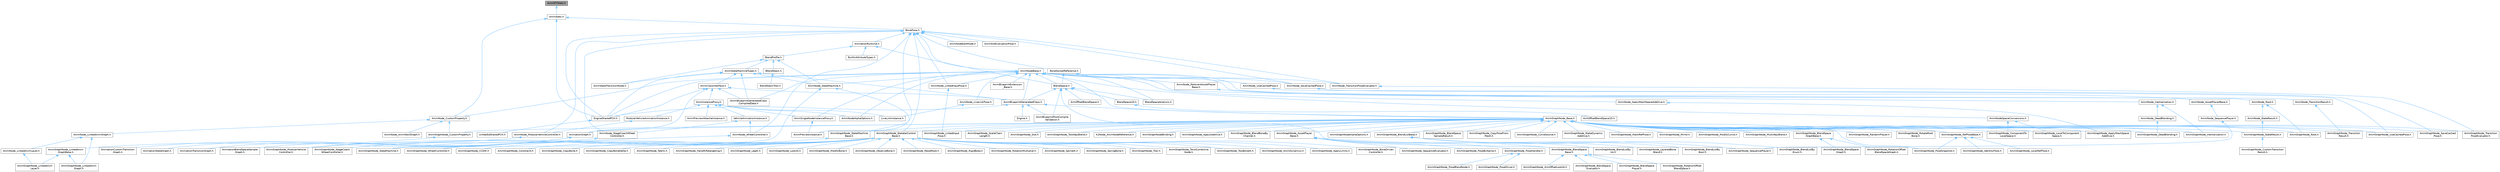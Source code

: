 digraph "AnimMTStats.h"
{
 // INTERACTIVE_SVG=YES
 // LATEX_PDF_SIZE
  bgcolor="transparent";
  edge [fontname=Helvetica,fontsize=10,labelfontname=Helvetica,labelfontsize=10];
  node [fontname=Helvetica,fontsize=10,shape=box,height=0.2,width=0.4];
  Node1 [id="Node000001",label="AnimMTStats.h",height=0.2,width=0.4,color="gray40", fillcolor="grey60", style="filled", fontcolor="black",tooltip=" "];
  Node1 -> Node2 [id="edge1_Node000001_Node000002",dir="back",color="steelblue1",style="solid",tooltip=" "];
  Node2 [id="Node000002",label="AnimStats.h",height=0.2,width=0.4,color="grey40", fillcolor="white", style="filled",URL="$d4/d2b/AnimStats_8h.html",tooltip=" "];
  Node2 -> Node3 [id="edge2_Node000002_Node000003",dir="back",color="steelblue1",style="solid",tooltip=" "];
  Node3 [id="Node000003",label="AnimNode_CustomProperty.h",height=0.2,width=0.4,color="grey40", fillcolor="white", style="filled",URL="$d3/ddc/AnimNode__CustomProperty_8h.html",tooltip=" "];
  Node3 -> Node4 [id="edge3_Node000003_Node000004",dir="back",color="steelblue1",style="solid",tooltip=" "];
  Node4 [id="Node000004",label="AnimGraphNode_CustomProperty.h",height=0.2,width=0.4,color="grey40", fillcolor="white", style="filled",URL="$d8/d3f/AnimGraphNode__CustomProperty_8h.html",tooltip=" "];
  Node4 -> Node5 [id="edge4_Node000004_Node000005",dir="back",color="steelblue1",style="solid",tooltip=" "];
  Node5 [id="Node000005",label="AnimGraphNode_LinkedAnim\lGraphBase.h",height=0.2,width=0.4,color="grey40", fillcolor="white", style="filled",URL="$d5/de1/AnimGraphNode__LinkedAnimGraphBase_8h.html",tooltip=" "];
  Node5 -> Node6 [id="edge5_Node000005_Node000006",dir="back",color="steelblue1",style="solid",tooltip=" "];
  Node6 [id="Node000006",label="AnimGraphNode_LinkedAnim\lGraph.h",height=0.2,width=0.4,color="grey40", fillcolor="white", style="filled",URL="$da/dd5/AnimGraphNode__LinkedAnimGraph_8h.html",tooltip=" "];
  Node5 -> Node7 [id="edge6_Node000005_Node000007",dir="back",color="steelblue1",style="solid",tooltip=" "];
  Node7 [id="Node000007",label="AnimGraphNode_LinkedAnim\lLayer.h",height=0.2,width=0.4,color="grey40", fillcolor="white", style="filled",URL="$dc/d51/AnimGraphNode__LinkedAnimLayer_8h.html",tooltip=" "];
  Node3 -> Node8 [id="edge7_Node000003_Node000008",dir="back",color="steelblue1",style="solid",tooltip=" "];
  Node8 [id="Node000008",label="AnimNode_AnimNextGraph.h",height=0.2,width=0.4,color="grey40", fillcolor="white", style="filled",URL="$d5/d20/AnimNode__AnimNextGraph_8h.html",tooltip=" "];
  Node3 -> Node9 [id="edge8_Node000003_Node000009",dir="back",color="steelblue1",style="solid",tooltip=" "];
  Node9 [id="Node000009",label="AnimNode_LinkedAnimGraph.h",height=0.2,width=0.4,color="grey40", fillcolor="white", style="filled",URL="$d8/d5e/AnimNode__LinkedAnimGraph_8h.html",tooltip=" "];
  Node9 -> Node6 [id="edge9_Node000009_Node000006",dir="back",color="steelblue1",style="solid",tooltip=" "];
  Node9 -> Node10 [id="edge10_Node000009_Node000010",dir="back",color="steelblue1",style="solid",tooltip=" "];
  Node10 [id="Node000010",label="AnimNode_LinkedAnimLayer.h",height=0.2,width=0.4,color="grey40", fillcolor="white", style="filled",URL="$da/d11/AnimNode__LinkedAnimLayer_8h.html",tooltip=" "];
  Node10 -> Node7 [id="edge11_Node000010_Node000007",dir="back",color="steelblue1",style="solid",tooltip=" "];
  Node2 -> Node11 [id="edge12_Node000002_Node000011",dir="back",color="steelblue1",style="solid",tooltip=" "];
  Node11 [id="Node000011",label="BonePose.h",height=0.2,width=0.4,color="grey40", fillcolor="white", style="filled",URL="$dd/d83/BonePose_8h.html",tooltip=" "];
  Node11 -> Node12 [id="edge13_Node000011_Node000012",dir="back",color="steelblue1",style="solid",tooltip=" "];
  Node12 [id="Node000012",label="AnimGraphNode_SkeletalControl\lBase.h",height=0.2,width=0.4,color="grey40", fillcolor="white", style="filled",URL="$d9/dff/AnimGraphNode__SkeletalControlBase_8h.html",tooltip=" "];
  Node12 -> Node13 [id="edge14_Node000012_Node000013",dir="back",color="steelblue1",style="solid",tooltip=" "];
  Node13 [id="Node000013",label="AnimGraphNode_AnimDynamics.h",height=0.2,width=0.4,color="grey40", fillcolor="white", style="filled",URL="$da/dc2/AnimGraphNode__AnimDynamics_8h.html",tooltip=" "];
  Node12 -> Node14 [id="edge15_Node000012_Node000014",dir="back",color="steelblue1",style="solid",tooltip=" "];
  Node14 [id="Node000014",label="AnimGraphNode_ApplyLimits.h",height=0.2,width=0.4,color="grey40", fillcolor="white", style="filled",URL="$dc/d36/AnimGraphNode__ApplyLimits_8h.html",tooltip=" "];
  Node12 -> Node15 [id="edge16_Node000012_Node000015",dir="back",color="steelblue1",style="solid",tooltip=" "];
  Node15 [id="Node000015",label="AnimGraphNode_BoneDriven\lController.h",height=0.2,width=0.4,color="grey40", fillcolor="white", style="filled",URL="$df/df3/AnimGraphNode__BoneDrivenController_8h.html",tooltip=" "];
  Node12 -> Node16 [id="edge17_Node000012_Node000016",dir="back",color="steelblue1",style="solid",tooltip=" "];
  Node16 [id="Node000016",label="AnimGraphNode_CCDIK.h",height=0.2,width=0.4,color="grey40", fillcolor="white", style="filled",URL="$df/d0d/AnimGraphNode__CCDIK_8h.html",tooltip=" "];
  Node12 -> Node17 [id="edge18_Node000012_Node000017",dir="back",color="steelblue1",style="solid",tooltip=" "];
  Node17 [id="Node000017",label="AnimGraphNode_Constraint.h",height=0.2,width=0.4,color="grey40", fillcolor="white", style="filled",URL="$d2/d98/AnimGraphNode__Constraint_8h.html",tooltip=" "];
  Node12 -> Node18 [id="edge19_Node000012_Node000018",dir="back",color="steelblue1",style="solid",tooltip=" "];
  Node18 [id="Node000018",label="AnimGraphNode_CopyBone.h",height=0.2,width=0.4,color="grey40", fillcolor="white", style="filled",URL="$dc/de6/AnimGraphNode__CopyBone_8h.html",tooltip=" "];
  Node12 -> Node19 [id="edge20_Node000012_Node000019",dir="back",color="steelblue1",style="solid",tooltip=" "];
  Node19 [id="Node000019",label="AnimGraphNode_CopyBoneDelta.h",height=0.2,width=0.4,color="grey40", fillcolor="white", style="filled",URL="$d8/d60/AnimGraphNode__CopyBoneDelta_8h.html",tooltip=" "];
  Node12 -> Node20 [id="edge21_Node000012_Node000020",dir="back",color="steelblue1",style="solid",tooltip=" "];
  Node20 [id="Node000020",label="AnimGraphNode_Fabrik.h",height=0.2,width=0.4,color="grey40", fillcolor="white", style="filled",URL="$d6/d79/AnimGraphNode__Fabrik_8h.html",tooltip=" "];
  Node12 -> Node21 [id="edge22_Node000012_Node000021",dir="back",color="steelblue1",style="solid",tooltip=" "];
  Node21 [id="Node000021",label="AnimGraphNode_HandIKRetargeting.h",height=0.2,width=0.4,color="grey40", fillcolor="white", style="filled",URL="$dd/dee/AnimGraphNode__HandIKRetargeting_8h.html",tooltip=" "];
  Node12 -> Node22 [id="edge23_Node000012_Node000022",dir="back",color="steelblue1",style="solid",tooltip=" "];
  Node22 [id="Node000022",label="AnimGraphNode_LegIK.h",height=0.2,width=0.4,color="grey40", fillcolor="white", style="filled",URL="$d3/d59/AnimGraphNode__LegIK_8h.html",tooltip=" "];
  Node12 -> Node23 [id="edge24_Node000012_Node000023",dir="back",color="steelblue1",style="solid",tooltip=" "];
  Node23 [id="Node000023",label="AnimGraphNode_LookAt.h",height=0.2,width=0.4,color="grey40", fillcolor="white", style="filled",URL="$dd/de3/AnimGraphNode__LookAt_8h.html",tooltip=" "];
  Node12 -> Node24 [id="edge25_Node000012_Node000024",dir="back",color="steelblue1",style="solid",tooltip=" "];
  Node24 [id="Node000024",label="AnimGraphNode_ModifyBone.h",height=0.2,width=0.4,color="grey40", fillcolor="white", style="filled",URL="$d1/d8e/AnimGraphNode__ModifyBone_8h.html",tooltip=" "];
  Node12 -> Node25 [id="edge26_Node000012_Node000025",dir="back",color="steelblue1",style="solid",tooltip=" "];
  Node25 [id="Node000025",label="AnimGraphNode_ModularVehicle\lController.h",height=0.2,width=0.4,color="grey40", fillcolor="white", style="filled",URL="$d3/d04/AnimGraphNode__ModularVehicleController_8h.html",tooltip=" "];
  Node12 -> Node26 [id="edge27_Node000012_Node000026",dir="back",color="steelblue1",style="solid",tooltip=" "];
  Node26 [id="Node000026",label="AnimGraphNode_ObserveBone.h",height=0.2,width=0.4,color="grey40", fillcolor="white", style="filled",URL="$d0/dcc/AnimGraphNode__ObserveBone_8h.html",tooltip=" "];
  Node12 -> Node27 [id="edge28_Node000012_Node000027",dir="back",color="steelblue1",style="solid",tooltip=" "];
  Node27 [id="Node000027",label="AnimGraphNode_ResetRoot.h",height=0.2,width=0.4,color="grey40", fillcolor="white", style="filled",URL="$dd/da9/AnimGraphNode__ResetRoot_8h.html",tooltip=" "];
  Node12 -> Node28 [id="edge29_Node000012_Node000028",dir="back",color="steelblue1",style="solid",tooltip=" "];
  Node28 [id="Node000028",label="AnimGraphNode_RigidBody.h",height=0.2,width=0.4,color="grey40", fillcolor="white", style="filled",URL="$d0/d05/AnimGraphNode__RigidBody_8h.html",tooltip=" "];
  Node12 -> Node29 [id="edge30_Node000012_Node000029",dir="back",color="steelblue1",style="solid",tooltip=" "];
  Node29 [id="Node000029",label="AnimGraphNode_RotationMultiplier.h",height=0.2,width=0.4,color="grey40", fillcolor="white", style="filled",URL="$d6/d16/AnimGraphNode__RotationMultiplier_8h.html",tooltip=" "];
  Node12 -> Node30 [id="edge31_Node000012_Node000030",dir="back",color="steelblue1",style="solid",tooltip=" "];
  Node30 [id="Node000030",label="AnimGraphNode_SplineIK.h",height=0.2,width=0.4,color="grey40", fillcolor="white", style="filled",URL="$d0/d7e/AnimGraphNode__SplineIK_8h.html",tooltip=" "];
  Node12 -> Node31 [id="edge32_Node000012_Node000031",dir="back",color="steelblue1",style="solid",tooltip=" "];
  Node31 [id="Node000031",label="AnimGraphNode_SpringBone.h",height=0.2,width=0.4,color="grey40", fillcolor="white", style="filled",URL="$dc/d38/AnimGraphNode__SpringBone_8h.html",tooltip=" "];
  Node12 -> Node32 [id="edge33_Node000012_Node000032",dir="back",color="steelblue1",style="solid",tooltip=" "];
  Node32 [id="Node000032",label="AnimGraphNode_StageCoach\lWheelController.h",height=0.2,width=0.4,color="grey40", fillcolor="white", style="filled",URL="$d6/dbe/AnimGraphNode__StageCoachWheelController_8h.html",tooltip=" "];
  Node12 -> Node33 [id="edge34_Node000012_Node000033",dir="back",color="steelblue1",style="solid",tooltip=" "];
  Node33 [id="Node000033",label="AnimGraphNode_Trail.h",height=0.2,width=0.4,color="grey40", fillcolor="white", style="filled",URL="$d4/d5a/AnimGraphNode__Trail_8h.html",tooltip=" "];
  Node12 -> Node34 [id="edge35_Node000012_Node000034",dir="back",color="steelblue1",style="solid",tooltip=" "];
  Node34 [id="Node000034",label="AnimGraphNode_TwistCorrective\lNode.h",height=0.2,width=0.4,color="grey40", fillcolor="white", style="filled",URL="$de/d7f/AnimGraphNode__TwistCorrectiveNode_8h.html",tooltip=" "];
  Node12 -> Node35 [id="edge36_Node000012_Node000035",dir="back",color="steelblue1",style="solid",tooltip=" "];
  Node35 [id="Node000035",label="AnimGraphNode_TwoBoneIK.h",height=0.2,width=0.4,color="grey40", fillcolor="white", style="filled",URL="$d1/dc2/AnimGraphNode__TwoBoneIK_8h.html",tooltip=" "];
  Node12 -> Node36 [id="edge37_Node000012_Node000036",dir="back",color="steelblue1",style="solid",tooltip=" "];
  Node36 [id="Node000036",label="AnimGraphNode_WheelController.h",height=0.2,width=0.4,color="grey40", fillcolor="white", style="filled",URL="$df/de4/AnimGraphNode__WheelController_8h.html",tooltip=" "];
  Node11 -> Node37 [id="edge38_Node000011_Node000037",dir="back",color="steelblue1",style="solid",tooltip=" "];
  Node37 [id="Node000037",label="AnimNodeBase.h",height=0.2,width=0.4,color="grey40", fillcolor="white", style="filled",URL="$d9/dce/AnimNodeBase_8h.html",tooltip=" "];
  Node37 -> Node38 [id="edge39_Node000037_Node000038",dir="back",color="steelblue1",style="solid",tooltip=" "];
  Node38 [id="Node000038",label="AnimBlueprintExtension\l_Base.h",height=0.2,width=0.4,color="grey40", fillcolor="white", style="filled",URL="$d1/d73/AnimBlueprintExtension__Base_8h.html",tooltip=" "];
  Node37 -> Node39 [id="edge40_Node000037_Node000039",dir="back",color="steelblue1",style="solid",tooltip=" "];
  Node39 [id="Node000039",label="AnimBlueprintGeneratedClass.h",height=0.2,width=0.4,color="grey40", fillcolor="white", style="filled",URL="$dc/d81/AnimBlueprintGeneratedClass_8h.html",tooltip=" "];
  Node39 -> Node40 [id="edge41_Node000039_Node000040",dir="back",color="steelblue1",style="solid",tooltip=" "];
  Node40 [id="Node000040",label="AnimBlueprintPostCompile\lValidation.h",height=0.2,width=0.4,color="grey40", fillcolor="white", style="filled",URL="$de/d1b/AnimBlueprintPostCompileValidation_8h.html",tooltip=" "];
  Node39 -> Node41 [id="edge42_Node000039_Node000041",dir="back",color="steelblue1",style="solid",tooltip=" "];
  Node41 [id="Node000041",label="AnimGraphNode_Base.h",height=0.2,width=0.4,color="grey40", fillcolor="white", style="filled",URL="$d0/dfb/AnimGraphNode__Base_8h.html",tooltip=" "];
  Node41 -> Node42 [id="edge43_Node000041_Node000042",dir="back",color="steelblue1",style="solid",tooltip=" "];
  Node42 [id="Node000042",label="AnimGraphNodeAlphaOptions.h",height=0.2,width=0.4,color="grey40", fillcolor="white", style="filled",URL="$d6/df6/AnimGraphNodeAlphaOptions_8h.html",tooltip=" "];
  Node41 -> Node43 [id="edge44_Node000041_Node000043",dir="back",color="steelblue1",style="solid",tooltip=" "];
  Node43 [id="Node000043",label="AnimGraphNodeBinding.h",height=0.2,width=0.4,color="grey40", fillcolor="white", style="filled",URL="$d6/d3b/AnimGraphNodeBinding_8h.html",tooltip=" "];
  Node41 -> Node44 [id="edge45_Node000041_Node000044",dir="back",color="steelblue1",style="solid",tooltip=" "];
  Node44 [id="Node000044",label="AnimGraphNode_ApplyAdditive.h",height=0.2,width=0.4,color="grey40", fillcolor="white", style="filled",URL="$da/d67/AnimGraphNode__ApplyAdditive_8h.html",tooltip=" "];
  Node41 -> Node45 [id="edge46_Node000041_Node000045",dir="back",color="steelblue1",style="solid",tooltip=" "];
  Node45 [id="Node000045",label="AnimGraphNode_ApplyMeshSpace\lAdditive.h",height=0.2,width=0.4,color="grey40", fillcolor="white", style="filled",URL="$dd/dc4/AnimGraphNode__ApplyMeshSpaceAdditive_8h.html",tooltip=" "];
  Node41 -> Node46 [id="edge47_Node000041_Node000046",dir="back",color="steelblue1",style="solid",tooltip=" "];
  Node46 [id="Node000046",label="AnimGraphNode_AssetPlayer\lBase.h",height=0.2,width=0.4,color="grey40", fillcolor="white", style="filled",URL="$d1/d4f/AnimGraphNode__AssetPlayerBase_8h.html",tooltip=" "];
  Node46 -> Node47 [id="edge48_Node000046_Node000047",dir="back",color="steelblue1",style="solid",tooltip=" "];
  Node47 [id="Node000047",label="AnimGraphNode_BlendSpace\lBase.h",height=0.2,width=0.4,color="grey40", fillcolor="white", style="filled",URL="$d7/d6d/AnimGraphNode__BlendSpaceBase_8h.html",tooltip=" "];
  Node47 -> Node48 [id="edge49_Node000047_Node000048",dir="back",color="steelblue1",style="solid",tooltip=" "];
  Node48 [id="Node000048",label="AnimGraphNode_AimOffsetLookAt.h",height=0.2,width=0.4,color="grey40", fillcolor="white", style="filled",URL="$d2/daa/AnimGraphNode__AimOffsetLookAt_8h.html",tooltip=" "];
  Node47 -> Node49 [id="edge50_Node000047_Node000049",dir="back",color="steelblue1",style="solid",tooltip=" "];
  Node49 [id="Node000049",label="AnimGraphNode_BlendSpace\lEvaluator.h",height=0.2,width=0.4,color="grey40", fillcolor="white", style="filled",URL="$d0/d5d/AnimGraphNode__BlendSpaceEvaluator_8h.html",tooltip=" "];
  Node47 -> Node50 [id="edge51_Node000047_Node000050",dir="back",color="steelblue1",style="solid",tooltip=" "];
  Node50 [id="Node000050",label="AnimGraphNode_BlendSpace\lPlayer.h",height=0.2,width=0.4,color="grey40", fillcolor="white", style="filled",URL="$d2/d22/AnimGraphNode__BlendSpacePlayer_8h.html",tooltip=" "];
  Node47 -> Node51 [id="edge52_Node000047_Node000051",dir="back",color="steelblue1",style="solid",tooltip=" "];
  Node51 [id="Node000051",label="AnimGraphNode_RotationOffset\lBlendSpace.h",height=0.2,width=0.4,color="grey40", fillcolor="white", style="filled",URL="$dc/dd5/AnimGraphNode__RotationOffsetBlendSpace_8h.html",tooltip=" "];
  Node46 -> Node52 [id="edge53_Node000046_Node000052",dir="back",color="steelblue1",style="solid",tooltip=" "];
  Node52 [id="Node000052",label="AnimGraphNode_PoseByName.h",height=0.2,width=0.4,color="grey40", fillcolor="white", style="filled",URL="$d7/d02/AnimGraphNode__PoseByName_8h.html",tooltip=" "];
  Node46 -> Node53 [id="edge54_Node000046_Node000053",dir="back",color="steelblue1",style="solid",tooltip=" "];
  Node53 [id="Node000053",label="AnimGraphNode_PoseHandler.h",height=0.2,width=0.4,color="grey40", fillcolor="white", style="filled",URL="$df/dfb/AnimGraphNode__PoseHandler_8h.html",tooltip=" "];
  Node53 -> Node54 [id="edge55_Node000053_Node000054",dir="back",color="steelblue1",style="solid",tooltip=" "];
  Node54 [id="Node000054",label="AnimGraphNode_PoseBlendNode.h",height=0.2,width=0.4,color="grey40", fillcolor="white", style="filled",URL="$de/d70/AnimGraphNode__PoseBlendNode_8h.html",tooltip=" "];
  Node53 -> Node55 [id="edge56_Node000053_Node000055",dir="back",color="steelblue1",style="solid",tooltip=" "];
  Node55 [id="Node000055",label="AnimGraphNode_PoseDriver.h",height=0.2,width=0.4,color="grey40", fillcolor="white", style="filled",URL="$d7/d7d/AnimGraphNode__PoseDriver_8h.html",tooltip=" "];
  Node46 -> Node56 [id="edge57_Node000046_Node000056",dir="back",color="steelblue1",style="solid",tooltip=" "];
  Node56 [id="Node000056",label="AnimGraphNode_SequenceEvaluator.h",height=0.2,width=0.4,color="grey40", fillcolor="white", style="filled",URL="$d1/d1c/AnimGraphNode__SequenceEvaluator_8h.html",tooltip=" "];
  Node46 -> Node57 [id="edge58_Node000046_Node000057",dir="back",color="steelblue1",style="solid",tooltip=" "];
  Node57 [id="Node000057",label="AnimGraphNode_SequencePlayer.h",height=0.2,width=0.4,color="grey40", fillcolor="white", style="filled",URL="$d2/d91/AnimGraphNode__SequencePlayer_8h.html",tooltip=" "];
  Node41 -> Node58 [id="edge59_Node000041_Node000058",dir="back",color="steelblue1",style="solid",tooltip=" "];
  Node58 [id="Node000058",label="AnimGraphNode_BlendBoneBy\lChannel.h",height=0.2,width=0.4,color="grey40", fillcolor="white", style="filled",URL="$de/da9/AnimGraphNode__BlendBoneByChannel_8h.html",tooltip=" "];
  Node41 -> Node59 [id="edge60_Node000041_Node000059",dir="back",color="steelblue1",style="solid",tooltip=" "];
  Node59 [id="Node000059",label="AnimGraphNode_BlendListBase.h",height=0.2,width=0.4,color="grey40", fillcolor="white", style="filled",URL="$d7/d20/AnimGraphNode__BlendListBase_8h.html",tooltip=" "];
  Node59 -> Node60 [id="edge61_Node000059_Node000060",dir="back",color="steelblue1",style="solid",tooltip=" "];
  Node60 [id="Node000060",label="AnimGraphNode_BlendListBy\lBool.h",height=0.2,width=0.4,color="grey40", fillcolor="white", style="filled",URL="$d9/d9d/AnimGraphNode__BlendListByBool_8h.html",tooltip=" "];
  Node59 -> Node61 [id="edge62_Node000059_Node000061",dir="back",color="steelblue1",style="solid",tooltip=" "];
  Node61 [id="Node000061",label="AnimGraphNode_BlendListBy\lEnum.h",height=0.2,width=0.4,color="grey40", fillcolor="white", style="filled",URL="$de/d60/AnimGraphNode__BlendListByEnum_8h.html",tooltip=" "];
  Node59 -> Node62 [id="edge63_Node000059_Node000062",dir="back",color="steelblue1",style="solid",tooltip=" "];
  Node62 [id="Node000062",label="AnimGraphNode_BlendListBy\lInt.h",height=0.2,width=0.4,color="grey40", fillcolor="white", style="filled",URL="$dc/df2/AnimGraphNode__BlendListByInt_8h.html",tooltip=" "];
  Node59 -> Node63 [id="edge64_Node000059_Node000063",dir="back",color="steelblue1",style="solid",tooltip=" "];
  Node63 [id="Node000063",label="AnimGraphNode_LayeredBone\lBlend.h",height=0.2,width=0.4,color="grey40", fillcolor="white", style="filled",URL="$d2/d01/AnimGraphNode__LayeredBoneBlend_8h.html",tooltip=" "];
  Node41 -> Node64 [id="edge65_Node000041_Node000064",dir="back",color="steelblue1",style="solid",tooltip=" "];
  Node64 [id="Node000064",label="AnimGraphNode_BlendSpace\lGraphBase.h",height=0.2,width=0.4,color="grey40", fillcolor="white", style="filled",URL="$d6/d44/AnimGraphNode__BlendSpaceGraphBase_8h.html",tooltip=" "];
  Node64 -> Node65 [id="edge66_Node000064_Node000065",dir="back",color="steelblue1",style="solid",tooltip=" "];
  Node65 [id="Node000065",label="AnimGraphNode_BlendSpace\lGraph.h",height=0.2,width=0.4,color="grey40", fillcolor="white", style="filled",URL="$d7/d81/AnimGraphNode__BlendSpaceGraph_8h.html",tooltip=" "];
  Node64 -> Node66 [id="edge67_Node000064_Node000066",dir="back",color="steelblue1",style="solid",tooltip=" "];
  Node66 [id="Node000066",label="AnimGraphNode_RotationOffset\lBlendSpaceGraph.h",height=0.2,width=0.4,color="grey40", fillcolor="white", style="filled",URL="$d0/d4c/AnimGraphNode__RotationOffsetBlendSpaceGraph_8h.html",tooltip=" "];
  Node41 -> Node67 [id="edge68_Node000041_Node000067",dir="back",color="steelblue1",style="solid",tooltip=" "];
  Node67 [id="Node000067",label="AnimGraphNode_BlendSpace\lSampleResult.h",height=0.2,width=0.4,color="grey40", fillcolor="white", style="filled",URL="$de/df8/AnimGraphNode__BlendSpaceSampleResult_8h.html",tooltip=" "];
  Node41 -> Node68 [id="edge69_Node000041_Node000068",dir="back",color="steelblue1",style="solid",tooltip=" "];
  Node68 [id="Node000068",label="AnimGraphNode_ComponentTo\lLocalSpace.h",height=0.2,width=0.4,color="grey40", fillcolor="white", style="filled",URL="$d1/d3f/AnimGraphNode__ComponentToLocalSpace_8h.html",tooltip=" "];
  Node41 -> Node69 [id="edge70_Node000041_Node000069",dir="back",color="steelblue1",style="solid",tooltip=" "];
  Node69 [id="Node000069",label="AnimGraphNode_CopyPoseFrom\lMesh.h",height=0.2,width=0.4,color="grey40", fillcolor="white", style="filled",URL="$d6/d71/AnimGraphNode__CopyPoseFromMesh_8h.html",tooltip=" "];
  Node41 -> Node70 [id="edge71_Node000041_Node000070",dir="back",color="steelblue1",style="solid",tooltip=" "];
  Node70 [id="Node000070",label="AnimGraphNode_CurveSource.h",height=0.2,width=0.4,color="grey40", fillcolor="white", style="filled",URL="$dc/de5/AnimGraphNode__CurveSource_8h.html",tooltip=" "];
  Node41 -> Node4 [id="edge72_Node000041_Node000004",dir="back",color="steelblue1",style="solid",tooltip=" "];
  Node41 -> Node71 [id="edge73_Node000041_Node000071",dir="back",color="steelblue1",style="solid",tooltip=" "];
  Node71 [id="Node000071",label="AnimGraphNode_DeadBlending.h",height=0.2,width=0.4,color="grey40", fillcolor="white", style="filled",URL="$d8/d73/AnimGraphNode__DeadBlending_8h.html",tooltip=" "];
  Node41 -> Node72 [id="edge74_Node000041_Node000072",dir="back",color="steelblue1",style="solid",tooltip=" "];
  Node72 [id="Node000072",label="AnimGraphNode_Inertialization.h",height=0.2,width=0.4,color="grey40", fillcolor="white", style="filled",URL="$d7/d66/AnimGraphNode__Inertialization_8h.html",tooltip=" "];
  Node41 -> Node73 [id="edge75_Node000041_Node000073",dir="back",color="steelblue1",style="solid",tooltip=" "];
  Node73 [id="Node000073",label="AnimGraphNode_LinkedInput\lPose.h",height=0.2,width=0.4,color="grey40", fillcolor="white", style="filled",URL="$d7/d8c/AnimGraphNode__LinkedInputPose_8h.html",tooltip=" "];
  Node41 -> Node74 [id="edge76_Node000041_Node000074",dir="back",color="steelblue1",style="solid",tooltip=" "];
  Node74 [id="Node000074",label="AnimGraphNode_LocalToComponent\lSpace.h",height=0.2,width=0.4,color="grey40", fillcolor="white", style="filled",URL="$d6/d01/AnimGraphNode__LocalToComponentSpace_8h.html",tooltip=" "];
  Node41 -> Node75 [id="edge77_Node000041_Node000075",dir="back",color="steelblue1",style="solid",tooltip=" "];
  Node75 [id="Node000075",label="AnimGraphNode_MakeDynamic\lAdditive.h",height=0.2,width=0.4,color="grey40", fillcolor="white", style="filled",URL="$d4/dc9/AnimGraphNode__MakeDynamicAdditive_8h.html",tooltip=" "];
  Node41 -> Node76 [id="edge78_Node000041_Node000076",dir="back",color="steelblue1",style="solid",tooltip=" "];
  Node76 [id="Node000076",label="AnimGraphNode_MeshRefPose.h",height=0.2,width=0.4,color="grey40", fillcolor="white", style="filled",URL="$d3/d58/AnimGraphNode__MeshRefPose_8h.html",tooltip=" "];
  Node41 -> Node77 [id="edge79_Node000041_Node000077",dir="back",color="steelblue1",style="solid",tooltip=" "];
  Node77 [id="Node000077",label="AnimGraphNode_Mirror.h",height=0.2,width=0.4,color="grey40", fillcolor="white", style="filled",URL="$de/d96/AnimGraphNode__Mirror_8h.html",tooltip=" "];
  Node41 -> Node78 [id="edge80_Node000041_Node000078",dir="back",color="steelblue1",style="solid",tooltip=" "];
  Node78 [id="Node000078",label="AnimGraphNode_ModifyCurve.h",height=0.2,width=0.4,color="grey40", fillcolor="white", style="filled",URL="$d5/d09/AnimGraphNode__ModifyCurve_8h.html",tooltip=" "];
  Node41 -> Node79 [id="edge81_Node000041_Node000079",dir="back",color="steelblue1",style="solid",tooltip=" "];
  Node79 [id="Node000079",label="AnimGraphNode_MultiWayBlend.h",height=0.2,width=0.4,color="grey40", fillcolor="white", style="filled",URL="$dd/dcb/AnimGraphNode__MultiWayBlend_8h.html",tooltip=" "];
  Node41 -> Node80 [id="edge82_Node000041_Node000080",dir="back",color="steelblue1",style="solid",tooltip=" "];
  Node80 [id="Node000080",label="AnimGraphNode_PoseSnapshot.h",height=0.2,width=0.4,color="grey40", fillcolor="white", style="filled",URL="$d1/d92/AnimGraphNode__PoseSnapshot_8h.html",tooltip=" "];
  Node41 -> Node81 [id="edge83_Node000041_Node000081",dir="back",color="steelblue1",style="solid",tooltip=" "];
  Node81 [id="Node000081",label="AnimGraphNode_RandomPlayer.h",height=0.2,width=0.4,color="grey40", fillcolor="white", style="filled",URL="$dc/d48/AnimGraphNode__RandomPlayer_8h.html",tooltip=" "];
  Node41 -> Node82 [id="edge84_Node000041_Node000082",dir="back",color="steelblue1",style="solid",tooltip=" "];
  Node82 [id="Node000082",label="AnimGraphNode_RefPoseBase.h",height=0.2,width=0.4,color="grey40", fillcolor="white", style="filled",URL="$d8/d34/AnimGraphNode__RefPoseBase_8h.html",tooltip=" "];
  Node82 -> Node83 [id="edge85_Node000082_Node000083",dir="back",color="steelblue1",style="solid",tooltip=" "];
  Node83 [id="Node000083",label="AnimGraphNode_IdentityPose.h",height=0.2,width=0.4,color="grey40", fillcolor="white", style="filled",URL="$d8/dac/AnimGraphNode__IdentityPose_8h.html",tooltip=" "];
  Node82 -> Node84 [id="edge86_Node000082_Node000084",dir="back",color="steelblue1",style="solid",tooltip=" "];
  Node84 [id="Node000084",label="AnimGraphNode_LocalRefPose.h",height=0.2,width=0.4,color="grey40", fillcolor="white", style="filled",URL="$df/d6f/AnimGraphNode__LocalRefPose_8h.html",tooltip=" "];
  Node82 -> Node80 [id="edge87_Node000082_Node000080",dir="back",color="steelblue1",style="solid",tooltip=" "];
  Node41 -> Node85 [id="edge88_Node000041_Node000085",dir="back",color="steelblue1",style="solid",tooltip=" "];
  Node85 [id="Node000085",label="AnimGraphNode_Root.h",height=0.2,width=0.4,color="grey40", fillcolor="white", style="filled",URL="$d2/d39/AnimGraphNode__Root_8h.html",tooltip=" "];
  Node41 -> Node86 [id="edge89_Node000041_Node000086",dir="back",color="steelblue1",style="solid",tooltip=" "];
  Node86 [id="Node000086",label="AnimGraphNode_RotateRoot\lBone.h",height=0.2,width=0.4,color="grey40", fillcolor="white", style="filled",URL="$d4/de0/AnimGraphNode__RotateRootBone_8h.html",tooltip=" "];
  Node41 -> Node87 [id="edge90_Node000041_Node000087",dir="back",color="steelblue1",style="solid",tooltip=" "];
  Node87 [id="Node000087",label="AnimGraphNode_SaveCached\lPose.h",height=0.2,width=0.4,color="grey40", fillcolor="white", style="filled",URL="$df/d5e/AnimGraphNode__SaveCachedPose_8h.html",tooltip=" "];
  Node41 -> Node88 [id="edge91_Node000041_Node000088",dir="back",color="steelblue1",style="solid",tooltip=" "];
  Node88 [id="Node000088",label="AnimGraphNode_ScaleChain\lLength.h",height=0.2,width=0.4,color="grey40", fillcolor="white", style="filled",URL="$d9/df8/AnimGraphNode__ScaleChainLength_8h.html",tooltip=" "];
  Node41 -> Node12 [id="edge92_Node000041_Node000012",dir="back",color="steelblue1",style="solid",tooltip=" "];
  Node41 -> Node89 [id="edge93_Node000041_Node000089",dir="back",color="steelblue1",style="solid",tooltip=" "];
  Node89 [id="Node000089",label="AnimGraphNode_Slot.h",height=0.2,width=0.4,color="grey40", fillcolor="white", style="filled",URL="$df/d63/AnimGraphNode__Slot_8h.html",tooltip=" "];
  Node41 -> Node90 [id="edge94_Node000041_Node000090",dir="back",color="steelblue1",style="solid",tooltip=" "];
  Node90 [id="Node000090",label="AnimGraphNode_StateMachine\lBase.h",height=0.2,width=0.4,color="grey40", fillcolor="white", style="filled",URL="$dc/d11/AnimGraphNode__StateMachineBase_8h.html",tooltip=" "];
  Node90 -> Node91 [id="edge95_Node000090_Node000091",dir="back",color="steelblue1",style="solid",tooltip=" "];
  Node91 [id="Node000091",label="AnimGraphNode_StateMachine.h",height=0.2,width=0.4,color="grey40", fillcolor="white", style="filled",URL="$d9/d4d/AnimGraphNode__StateMachine_8h.html",tooltip=" "];
  Node41 -> Node92 [id="edge96_Node000041_Node000092",dir="back",color="steelblue1",style="solid",tooltip=" "];
  Node92 [id="Node000092",label="AnimGraphNode_StateResult.h",height=0.2,width=0.4,color="grey40", fillcolor="white", style="filled",URL="$d3/d7e/AnimGraphNode__StateResult_8h.html",tooltip=" "];
  Node92 -> Node93 [id="edge97_Node000092_Node000093",dir="back",color="steelblue1",style="solid",tooltip=" "];
  Node93 [id="Node000093",label="AnimGraphNode_CustomTransition\lResult.h",height=0.2,width=0.4,color="grey40", fillcolor="white", style="filled",URL="$df/d6e/AnimGraphNode__CustomTransitionResult_8h.html",tooltip=" "];
  Node41 -> Node94 [id="edge98_Node000041_Node000094",dir="back",color="steelblue1",style="solid",tooltip=" "];
  Node94 [id="Node000094",label="AnimGraphNode_Transition\lPoseEvaluator.h",height=0.2,width=0.4,color="grey40", fillcolor="white", style="filled",URL="$d8/dec/AnimGraphNode__TransitionPoseEvaluator_8h.html",tooltip=" "];
  Node41 -> Node95 [id="edge99_Node000041_Node000095",dir="back",color="steelblue1",style="solid",tooltip=" "];
  Node95 [id="Node000095",label="AnimGraphNode_Transition\lResult.h",height=0.2,width=0.4,color="grey40", fillcolor="white", style="filled",URL="$d7/d74/AnimGraphNode__TransitionResult_8h.html",tooltip=" "];
  Node41 -> Node96 [id="edge100_Node000041_Node000096",dir="back",color="steelblue1",style="solid",tooltip=" "];
  Node96 [id="Node000096",label="AnimGraphNode_TwoWayBlend.h",height=0.2,width=0.4,color="grey40", fillcolor="white", style="filled",URL="$d0/df0/AnimGraphNode__TwoWayBlend_8h.html",tooltip=" "];
  Node41 -> Node97 [id="edge101_Node000041_Node000097",dir="back",color="steelblue1",style="solid",tooltip=" "];
  Node97 [id="Node000097",label="AnimGraphNode_UseCachedPose.h",height=0.2,width=0.4,color="grey40", fillcolor="white", style="filled",URL="$d8/d30/AnimGraphNode__UseCachedPose_8h.html",tooltip=" "];
  Node41 -> Node98 [id="edge102_Node000041_Node000098",dir="back",color="steelblue1",style="solid",tooltip=" "];
  Node98 [id="Node000098",label="AnimationGraph.h",height=0.2,width=0.4,color="grey40", fillcolor="white", style="filled",URL="$df/d2e/AnimationGraph_8h.html",tooltip=" "];
  Node98 -> Node99 [id="edge103_Node000098_Node000099",dir="back",color="steelblue1",style="solid",tooltip=" "];
  Node99 [id="Node000099",label="AnimationBlendSpaceSample\lGraph.h",height=0.2,width=0.4,color="grey40", fillcolor="white", style="filled",URL="$d1/d35/AnimationBlendSpaceSampleGraph_8h.html",tooltip=" "];
  Node98 -> Node100 [id="edge104_Node000098_Node000100",dir="back",color="steelblue1",style="solid",tooltip=" "];
  Node100 [id="Node000100",label="AnimationCustomTransition\lGraph.h",height=0.2,width=0.4,color="grey40", fillcolor="white", style="filled",URL="$dc/d6c/AnimationCustomTransitionGraph_8h.html",tooltip=" "];
  Node98 -> Node101 [id="edge105_Node000098_Node000101",dir="back",color="steelblue1",style="solid",tooltip=" "];
  Node101 [id="Node000101",label="AnimationStateGraph.h",height=0.2,width=0.4,color="grey40", fillcolor="white", style="filled",URL="$d1/d71/AnimationStateGraph_8h.html",tooltip=" "];
  Node98 -> Node102 [id="edge106_Node000098_Node000102",dir="back",color="steelblue1",style="solid",tooltip=" "];
  Node102 [id="Node000102",label="AnimationTransitionGraph.h",height=0.2,width=0.4,color="grey40", fillcolor="white", style="filled",URL="$d2/d0b/AnimationTransitionGraph_8h.html",tooltip=" "];
  Node41 -> Node103 [id="edge107_Node000041_Node000103",dir="back",color="steelblue1",style="solid",tooltip=" "];
  Node103 [id="Node000103",label="K2Node_AnimNodeReference.h",height=0.2,width=0.4,color="grey40", fillcolor="white", style="filled",URL="$d2/d81/K2Node__AnimNodeReference_8h.html",tooltip=" "];
  Node39 -> Node104 [id="edge108_Node000039_Node000104",dir="back",color="steelblue1",style="solid",tooltip=" "];
  Node104 [id="Node000104",label="Engine.h",height=0.2,width=0.4,color="grey40", fillcolor="white", style="filled",URL="$d1/d34/Public_2Engine_8h.html",tooltip=" "];
  Node39 -> Node105 [id="edge109_Node000039_Node000105",dir="back",color="steelblue1",style="solid",tooltip=" "];
  Node105 [id="Node000105",label="EngineSharedPCH.h",height=0.2,width=0.4,color="grey40", fillcolor="white", style="filled",URL="$dc/dbb/EngineSharedPCH_8h.html",tooltip=" "];
  Node105 -> Node106 [id="edge110_Node000105_Node000106",dir="back",color="steelblue1",style="solid",tooltip=" "];
  Node106 [id="Node000106",label="UnrealEdSharedPCH.h",height=0.2,width=0.4,color="grey40", fillcolor="white", style="filled",URL="$d1/de6/UnrealEdSharedPCH_8h.html",tooltip=" "];
  Node37 -> Node41 [id="edge111_Node000037_Node000041",dir="back",color="steelblue1",style="solid",tooltip=" "];
  Node37 -> Node107 [id="edge112_Node000037_Node000107",dir="back",color="steelblue1",style="solid",tooltip=" "];
  Node107 [id="Node000107",label="AnimNodeAlphaOptions.h",height=0.2,width=0.4,color="grey40", fillcolor="white", style="filled",URL="$df/d96/AnimNodeAlphaOptions_8h.html",tooltip=" "];
  Node37 -> Node108 [id="edge113_Node000037_Node000108",dir="back",color="steelblue1",style="solid",tooltip=" "];
  Node108 [id="Node000108",label="AnimNodeSpaceConversions.h",height=0.2,width=0.4,color="grey40", fillcolor="white", style="filled",URL="$da/d0a/AnimNodeSpaceConversions_8h.html",tooltip=" "];
  Node108 -> Node68 [id="edge114_Node000108_Node000068",dir="back",color="steelblue1",style="solid",tooltip=" "];
  Node108 -> Node74 [id="edge115_Node000108_Node000074",dir="back",color="steelblue1",style="solid",tooltip=" "];
  Node37 -> Node109 [id="edge116_Node000037_Node000109",dir="back",color="steelblue1",style="solid",tooltip=" "];
  Node109 [id="Node000109",label="AnimNode_ApplyMeshSpaceAdditive.h",height=0.2,width=0.4,color="grey40", fillcolor="white", style="filled",URL="$d9/d6b/AnimNode__ApplyMeshSpaceAdditive_8h.html",tooltip=" "];
  Node109 -> Node45 [id="edge117_Node000109_Node000045",dir="back",color="steelblue1",style="solid",tooltip=" "];
  Node37 -> Node3 [id="edge118_Node000037_Node000003",dir="back",color="steelblue1",style="solid",tooltip=" "];
  Node37 -> Node110 [id="edge119_Node000037_Node000110",dir="back",color="steelblue1",style="solid",tooltip=" "];
  Node110 [id="Node000110",label="AnimNode_Inertialization.h",height=0.2,width=0.4,color="grey40", fillcolor="white", style="filled",URL="$d8/d62/AnimNode__Inertialization_8h.html",tooltip=" "];
  Node110 -> Node72 [id="edge120_Node000110_Node000072",dir="back",color="steelblue1",style="solid",tooltip=" "];
  Node110 -> Node111 [id="edge121_Node000110_Node000111",dir="back",color="steelblue1",style="solid",tooltip=" "];
  Node111 [id="Node000111",label="AnimNode_DeadBlending.h",height=0.2,width=0.4,color="grey40", fillcolor="white", style="filled",URL="$df/dfa/AnimNode__DeadBlending_8h.html",tooltip=" "];
  Node111 -> Node71 [id="edge122_Node000111_Node000071",dir="back",color="steelblue1",style="solid",tooltip=" "];
  Node37 -> Node112 [id="edge123_Node000037_Node000112",dir="back",color="steelblue1",style="solid",tooltip=" "];
  Node112 [id="Node000112",label="AnimNode_LinkedInputPose.h",height=0.2,width=0.4,color="grey40", fillcolor="white", style="filled",URL="$d3/d07/AnimNode__LinkedInputPose_8h.html",tooltip=" "];
  Node112 -> Node73 [id="edge124_Node000112_Node000073",dir="back",color="steelblue1",style="solid",tooltip=" "];
  Node37 -> Node113 [id="edge125_Node000037_Node000113",dir="back",color="steelblue1",style="solid",tooltip=" "];
  Node113 [id="Node000113",label="AnimNode_LiveLinkPose.h",height=0.2,width=0.4,color="grey40", fillcolor="white", style="filled",URL="$df/d09/AnimNode__LiveLinkPose_8h.html",tooltip=" "];
  Node113 -> Node114 [id="edge126_Node000113_Node000114",dir="back",color="steelblue1",style="solid",tooltip=" "];
  Node114 [id="Node000114",label="LiveLinkInstance.h",height=0.2,width=0.4,color="grey40", fillcolor="white", style="filled",URL="$d5/d97/LiveLinkInstance_8h.html",tooltip=" "];
  Node37 -> Node115 [id="edge127_Node000037_Node000115",dir="back",color="steelblue1",style="solid",tooltip=" "];
  Node115 [id="Node000115",label="AnimNode_RelevantAssetPlayer\lBase.h",height=0.2,width=0.4,color="grey40", fillcolor="white", style="filled",URL="$d5/d02/AnimNode__RelevantAssetPlayerBase_8h.html",tooltip=" "];
  Node115 -> Node116 [id="edge128_Node000115_Node000116",dir="back",color="steelblue1",style="solid",tooltip=" "];
  Node116 [id="Node000116",label="AnimNode_AssetPlayerBase.h",height=0.2,width=0.4,color="grey40", fillcolor="white", style="filled",URL="$db/d4a/AnimNode__AssetPlayerBase_8h.html",tooltip=" "];
  Node116 -> Node117 [id="edge129_Node000116_Node000117",dir="back",color="steelblue1",style="solid",tooltip=" "];
  Node117 [id="Node000117",label="AnimNode_SequencePlayer.h",height=0.2,width=0.4,color="grey40", fillcolor="white", style="filled",URL="$d6/d7e/AnimNode__SequencePlayer_8h.html",tooltip=" "];
  Node117 -> Node57 [id="edge130_Node000117_Node000057",dir="back",color="steelblue1",style="solid",tooltip=" "];
  Node37 -> Node118 [id="edge131_Node000037_Node000118",dir="back",color="steelblue1",style="solid",tooltip=" "];
  Node118 [id="Node000118",label="AnimNode_Root.h",height=0.2,width=0.4,color="grey40", fillcolor="white", style="filled",URL="$d3/d2c/AnimNode__Root_8h.html",tooltip=" "];
  Node118 -> Node85 [id="edge132_Node000118_Node000085",dir="back",color="steelblue1",style="solid",tooltip=" "];
  Node118 -> Node119 [id="edge133_Node000118_Node000119",dir="back",color="steelblue1",style="solid",tooltip=" "];
  Node119 [id="Node000119",label="AnimNode_StateResult.h",height=0.2,width=0.4,color="grey40", fillcolor="white", style="filled",URL="$d5/ded/AnimNode__StateResult_8h.html",tooltip=" "];
  Node119 -> Node92 [id="edge134_Node000119_Node000092",dir="back",color="steelblue1",style="solid",tooltip=" "];
  Node37 -> Node120 [id="edge135_Node000037_Node000120",dir="back",color="steelblue1",style="solid",tooltip=" "];
  Node120 [id="Node000120",label="AnimNode_SaveCachedPose.h",height=0.2,width=0.4,color="grey40", fillcolor="white", style="filled",URL="$d8/d46/AnimNode__SaveCachedPose_8h.html",tooltip=" "];
  Node120 -> Node87 [id="edge136_Node000120_Node000087",dir="back",color="steelblue1",style="solid",tooltip=" "];
  Node37 -> Node121 [id="edge137_Node000037_Node000121",dir="back",color="steelblue1",style="solid",tooltip=" "];
  Node121 [id="Node000121",label="AnimNode_StateMachine.h",height=0.2,width=0.4,color="grey40", fillcolor="white", style="filled",URL="$df/d8f/AnimNode__StateMachine_8h.html",tooltip=" "];
  Node121 -> Node91 [id="edge138_Node000121_Node000091",dir="back",color="steelblue1",style="solid",tooltip=" "];
  Node121 -> Node90 [id="edge139_Node000121_Node000090",dir="back",color="steelblue1",style="solid",tooltip=" "];
  Node37 -> Node122 [id="edge140_Node000037_Node000122",dir="back",color="steelblue1",style="solid",tooltip=" "];
  Node122 [id="Node000122",label="AnimNode_TransitionPoseEvaluator.h",height=0.2,width=0.4,color="grey40", fillcolor="white", style="filled",URL="$db/df6/AnimNode__TransitionPoseEvaluator_8h.html",tooltip=" "];
  Node122 -> Node94 [id="edge141_Node000122_Node000094",dir="back",color="steelblue1",style="solid",tooltip=" "];
  Node37 -> Node123 [id="edge142_Node000037_Node000123",dir="back",color="steelblue1",style="solid",tooltip=" "];
  Node123 [id="Node000123",label="AnimNode_TransitionResult.h",height=0.2,width=0.4,color="grey40", fillcolor="white", style="filled",URL="$d7/d1b/AnimNode__TransitionResult_8h.html",tooltip=" "];
  Node123 -> Node95 [id="edge143_Node000123_Node000095",dir="back",color="steelblue1",style="solid",tooltip=" "];
  Node37 -> Node124 [id="edge144_Node000037_Node000124",dir="back",color="steelblue1",style="solid",tooltip=" "];
  Node124 [id="Node000124",label="AnimNode_UseCachedPose.h",height=0.2,width=0.4,color="grey40", fillcolor="white", style="filled",URL="$de/d6a/AnimNode__UseCachedPose_8h.html",tooltip=" "];
  Node124 -> Node97 [id="edge145_Node000124_Node000097",dir="back",color="steelblue1",style="solid",tooltip=" "];
  Node37 -> Node125 [id="edge146_Node000037_Node000125",dir="back",color="steelblue1",style="solid",tooltip=" "];
  Node125 [id="Node000125",label="AnimSingleNodeInstanceProxy.h",height=0.2,width=0.4,color="grey40", fillcolor="white", style="filled",URL="$dc/de5/AnimSingleNodeInstanceProxy_8h.html",tooltip=" "];
  Node125 -> Node126 [id="edge147_Node000125_Node000126",dir="back",color="steelblue1",style="solid",tooltip=" "];
  Node126 [id="Node000126",label="AnimPreviewInstance.h",height=0.2,width=0.4,color="grey40", fillcolor="white", style="filled",URL="$d1/d84/AnimPreviewInstance_8h.html",tooltip=" "];
  Node37 -> Node127 [id="edge148_Node000037_Node000127",dir="back",color="steelblue1",style="solid",tooltip=" "];
  Node127 [id="Node000127",label="BlendSpace.h",height=0.2,width=0.4,color="grey40", fillcolor="white", style="filled",URL="$d7/d9b/BlendSpace_8h.html",tooltip=" "];
  Node127 -> Node128 [id="edge149_Node000127_Node000128",dir="back",color="steelblue1",style="solid",tooltip=" "];
  Node128 [id="Node000128",label="AimOffsetBlendSpace.h",height=0.2,width=0.4,color="grey40", fillcolor="white", style="filled",URL="$d3/d5d/AimOffsetBlendSpace_8h.html",tooltip=" "];
  Node127 -> Node39 [id="edge150_Node000127_Node000039",dir="back",color="steelblue1",style="solid",tooltip=" "];
  Node127 -> Node40 [id="edge151_Node000127_Node000040",dir="back",color="steelblue1",style="solid",tooltip=" "];
  Node127 -> Node47 [id="edge152_Node000127_Node000047",dir="back",color="steelblue1",style="solid",tooltip=" "];
  Node127 -> Node129 [id="edge153_Node000127_Node000129",dir="back",color="steelblue1",style="solid",tooltip=" "];
  Node129 [id="Node000129",label="BlendSpace1D.h",height=0.2,width=0.4,color="grey40", fillcolor="white", style="filled",URL="$d5/d90/BlendSpace1D_8h.html",tooltip=" "];
  Node129 -> Node130 [id="edge154_Node000129_Node000130",dir="back",color="steelblue1",style="solid",tooltip=" "];
  Node130 [id="Node000130",label="AimOffsetBlendSpace1D.h",height=0.2,width=0.4,color="grey40", fillcolor="white", style="filled",URL="$d4/d4c/AimOffsetBlendSpace1D_8h.html",tooltip=" "];
  Node127 -> Node131 [id="edge155_Node000127_Node000131",dir="back",color="steelblue1",style="solid",tooltip=" "];
  Node131 [id="Node000131",label="BlendSpaceAnalysis.h",height=0.2,width=0.4,color="grey40", fillcolor="white", style="filled",URL="$d7/daf/BlendSpaceAnalysis_8h.html",tooltip=" "];
  Node37 -> Node105 [id="edge156_Node000037_Node000105",dir="back",color="steelblue1",style="solid",tooltip=" "];
  Node37 -> Node132 [id="edge157_Node000037_Node000132",dir="back",color="steelblue1",style="solid",tooltip=" "];
  Node132 [id="Node000132",label="IAnimBlueprintGeneratedClass\lCompiledData.h",height=0.2,width=0.4,color="grey40", fillcolor="white", style="filled",URL="$d6/de8/IAnimBlueprintGeneratedClassCompiledData_8h.html",tooltip=" "];
  Node11 -> Node133 [id="edge158_Node000011_Node000133",dir="back",color="steelblue1",style="solid",tooltip=" "];
  Node133 [id="Node000133",label="AnimNodeEditMode.h",height=0.2,width=0.4,color="grey40", fillcolor="white", style="filled",URL="$df/df6/AnimNodeEditMode_8h.html",tooltip=" "];
  Node11 -> Node112 [id="edge159_Node000011_Node000112",dir="back",color="steelblue1",style="solid",tooltip=" "];
  Node11 -> Node134 [id="edge160_Node000011_Node000134",dir="back",color="steelblue1",style="solid",tooltip=" "];
  Node134 [id="Node000134",label="AnimNode_ModularVehicleController.h",height=0.2,width=0.4,color="grey40", fillcolor="white", style="filled",URL="$d8/d10/AnimNode__ModularVehicleController_8h.html",tooltip=" "];
  Node134 -> Node25 [id="edge161_Node000134_Node000025",dir="back",color="steelblue1",style="solid",tooltip=" "];
  Node11 -> Node120 [id="edge162_Node000011_Node000120",dir="back",color="steelblue1",style="solid",tooltip=" "];
  Node11 -> Node135 [id="edge163_Node000011_Node000135",dir="back",color="steelblue1",style="solid",tooltip=" "];
  Node135 [id="Node000135",label="AnimNode_StageCoachWheel\lController.h",height=0.2,width=0.4,color="grey40", fillcolor="white", style="filled",URL="$d0/d68/AnimNode__StageCoachWheelController_8h.html",tooltip=" "];
  Node135 -> Node32 [id="edge164_Node000135_Node000032",dir="back",color="steelblue1",style="solid",tooltip=" "];
  Node11 -> Node122 [id="edge165_Node000011_Node000122",dir="back",color="steelblue1",style="solid",tooltip=" "];
  Node11 -> Node136 [id="edge166_Node000011_Node000136",dir="back",color="steelblue1",style="solid",tooltip=" "];
  Node136 [id="Node000136",label="AnimNode_WheelController.h",height=0.2,width=0.4,color="grey40", fillcolor="white", style="filled",URL="$d4/dbf/AnimNode__WheelController_8h.html",tooltip=" "];
  Node136 -> Node36 [id="edge167_Node000136_Node000036",dir="back",color="steelblue1",style="solid",tooltip=" "];
  Node11 -> Node126 [id="edge168_Node000011_Node000126",dir="back",color="steelblue1",style="solid",tooltip=" "];
  Node11 -> Node137 [id="edge169_Node000011_Node000137",dir="back",color="steelblue1",style="solid",tooltip=" "];
  Node137 [id="Node000137",label="AnimSlotEvaluationPose.h",height=0.2,width=0.4,color="grey40", fillcolor="white", style="filled",URL="$db/d61/AnimSlotEvaluationPose_8h.html",tooltip=" "];
  Node11 -> Node138 [id="edge170_Node000011_Node000138",dir="back",color="steelblue1",style="solid",tooltip=" "];
  Node138 [id="Node000138",label="AnimationRuntime.h",height=0.2,width=0.4,color="grey40", fillcolor="white", style="filled",URL="$da/d93/AnimationRuntime_8h.html",tooltip=" "];
  Node138 -> Node139 [id="edge171_Node000138_Node000139",dir="back",color="steelblue1",style="solid",tooltip=" "];
  Node139 [id="Node000139",label="BlendProfile.h",height=0.2,width=0.4,color="grey40", fillcolor="white", style="filled",URL="$d6/d9c/BlendProfile_8h.html",tooltip=" "];
  Node139 -> Node121 [id="edge172_Node000139_Node000121",dir="back",color="steelblue1",style="solid",tooltip=" "];
  Node139 -> Node140 [id="edge173_Node000139_Node000140",dir="back",color="steelblue1",style="solid",tooltip=" "];
  Node140 [id="Node000140",label="AnimStateMachineTypes.h",height=0.2,width=0.4,color="grey40", fillcolor="white", style="filled",URL="$d2/dc8/AnimStateMachineTypes_8h.html",tooltip=" "];
  Node140 -> Node39 [id="edge174_Node000140_Node000039",dir="back",color="steelblue1",style="solid",tooltip=" "];
  Node140 -> Node141 [id="edge175_Node000140_Node000141",dir="back",color="steelblue1",style="solid",tooltip=" "];
  Node141 [id="Node000141",label="AnimClassInterface.h",height=0.2,width=0.4,color="grey40", fillcolor="white", style="filled",URL="$df/dce/AnimClassInterface_8h.html",tooltip=" "];
  Node141 -> Node39 [id="edge176_Node000141_Node000039",dir="back",color="steelblue1",style="solid",tooltip=" "];
  Node141 -> Node142 [id="edge177_Node000141_Node000142",dir="back",color="steelblue1",style="solid",tooltip=" "];
  Node142 [id="Node000142",label="AnimInstanceProxy.h",height=0.2,width=0.4,color="grey40", fillcolor="white", style="filled",URL="$d6/d6e/AnimInstanceProxy_8h.html",tooltip=" "];
  Node142 -> Node107 [id="edge178_Node000142_Node000107",dir="back",color="steelblue1",style="solid",tooltip=" "];
  Node142 -> Node143 [id="edge179_Node000142_Node000143",dir="back",color="steelblue1",style="solid",tooltip=" "];
  Node143 [id="Node000143",label="AnimPreviewAttacheInstance.h",height=0.2,width=0.4,color="grey40", fillcolor="white", style="filled",URL="$d8/dda/AnimPreviewAttacheInstance_8h.html",tooltip=" "];
  Node142 -> Node125 [id="edge180_Node000142_Node000125",dir="back",color="steelblue1",style="solid",tooltip=" "];
  Node142 -> Node114 [id="edge181_Node000142_Node000114",dir="back",color="steelblue1",style="solid",tooltip=" "];
  Node142 -> Node144 [id="edge182_Node000142_Node000144",dir="back",color="steelblue1",style="solid",tooltip=" "];
  Node144 [id="Node000144",label="ModularVehicleAnimationInstance.h",height=0.2,width=0.4,color="grey40", fillcolor="white", style="filled",URL="$d9/d14/ModularVehicleAnimationInstance_8h.html",tooltip=" "];
  Node144 -> Node134 [id="edge183_Node000144_Node000134",dir="back",color="steelblue1",style="solid",tooltip=" "];
  Node142 -> Node145 [id="edge184_Node000142_Node000145",dir="back",color="steelblue1",style="solid",tooltip=" "];
  Node145 [id="Node000145",label="VehicleAnimationInstance.h",height=0.2,width=0.4,color="grey40", fillcolor="white", style="filled",URL="$d4/dc8/VehicleAnimationInstance_8h.html",tooltip=" "];
  Node145 -> Node135 [id="edge185_Node000145_Node000135",dir="back",color="steelblue1",style="solid",tooltip=" "];
  Node145 -> Node136 [id="edge186_Node000145_Node000136",dir="back",color="steelblue1",style="solid",tooltip=" "];
  Node141 -> Node98 [id="edge187_Node000141_Node000098",dir="back",color="steelblue1",style="solid",tooltip=" "];
  Node141 -> Node105 [id="edge188_Node000141_Node000105",dir="back",color="steelblue1",style="solid",tooltip=" "];
  Node141 -> Node132 [id="edge189_Node000141_Node000132",dir="back",color="steelblue1",style="solid",tooltip=" "];
  Node140 -> Node121 [id="edge190_Node000140_Node000121",dir="back",color="steelblue1",style="solid",tooltip=" "];
  Node140 -> Node146 [id="edge191_Node000140_Node000146",dir="back",color="steelblue1",style="solid",tooltip=" "];
  Node146 [id="Node000146",label="AnimStateTransitionNode.h",height=0.2,width=0.4,color="grey40", fillcolor="white", style="filled",URL="$d3/db4/AnimStateTransitionNode_8h.html",tooltip=" "];
  Node140 -> Node105 [id="edge192_Node000140_Node000105",dir="back",color="steelblue1",style="solid",tooltip=" "];
  Node140 -> Node132 [id="edge193_Node000140_Node000132",dir="back",color="steelblue1",style="solid",tooltip=" "];
  Node139 -> Node146 [id="edge194_Node000139_Node000146",dir="back",color="steelblue1",style="solid",tooltip=" "];
  Node139 -> Node147 [id="edge195_Node000139_Node000147",dir="back",color="steelblue1",style="solid",tooltip=" "];
  Node147 [id="Node000147",label="IBlendStack.h",height=0.2,width=0.4,color="grey40", fillcolor="white", style="filled",URL="$df/d73/IBlendStack_8h.html",tooltip=" "];
  Node147 -> Node148 [id="edge196_Node000147_Node000148",dir="back",color="steelblue1",style="solid",tooltip=" "];
  Node148 [id="Node000148",label="BlendStackTrait.h",height=0.2,width=0.4,color="grey40", fillcolor="white", style="filled",URL="$dd/dc9/BlendStackTrait_8h.html",tooltip=" "];
  Node138 -> Node127 [id="edge197_Node000138_Node000127",dir="back",color="steelblue1",style="solid",tooltip=" "];
  Node138 -> Node149 [id="edge198_Node000138_Node000149",dir="back",color="steelblue1",style="solid",tooltip=" "];
  Node149 [id="Node000149",label="BuiltInAttributeTypes.h",height=0.2,width=0.4,color="grey40", fillcolor="white", style="filled",URL="$dc/dd0/BuiltInAttributeTypes_8h.html",tooltip=" "];
  Node11 -> Node150 [id="edge199_Node000011_Node000150",dir="back",color="steelblue1",style="solid",tooltip=" "];
  Node150 [id="Node000150",label="BoneSocketReference.h",height=0.2,width=0.4,color="grey40", fillcolor="white", style="filled",URL="$d4/d1c/BoneSocketReference_8h.html",tooltip=" "];
  Node150 -> Node127 [id="edge200_Node000150_Node000127",dir="back",color="steelblue1",style="solid",tooltip=" "];
  Node150 -> Node131 [id="edge201_Node000150_Node000131",dir="back",color="steelblue1",style="solid",tooltip=" "];
  Node11 -> Node105 [id="edge202_Node000011_Node000105",dir="back",color="steelblue1",style="solid",tooltip=" "];
  Node2 -> Node105 [id="edge203_Node000002_Node000105",dir="back",color="steelblue1",style="solid",tooltip=" "];
}
